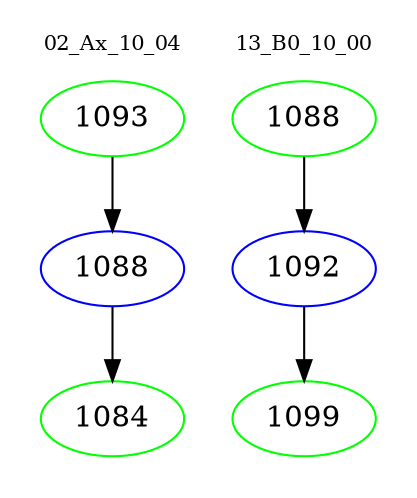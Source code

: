 digraph{
subgraph cluster_0 {
color = white
label = "02_Ax_10_04";
fontsize=10;
T0_1093 [label="1093", color="green"]
T0_1093 -> T0_1088 [color="black"]
T0_1088 [label="1088", color="blue"]
T0_1088 -> T0_1084 [color="black"]
T0_1084 [label="1084", color="green"]
}
subgraph cluster_1 {
color = white
label = "13_B0_10_00";
fontsize=10;
T1_1088 [label="1088", color="green"]
T1_1088 -> T1_1092 [color="black"]
T1_1092 [label="1092", color="blue"]
T1_1092 -> T1_1099 [color="black"]
T1_1099 [label="1099", color="green"]
}
}

